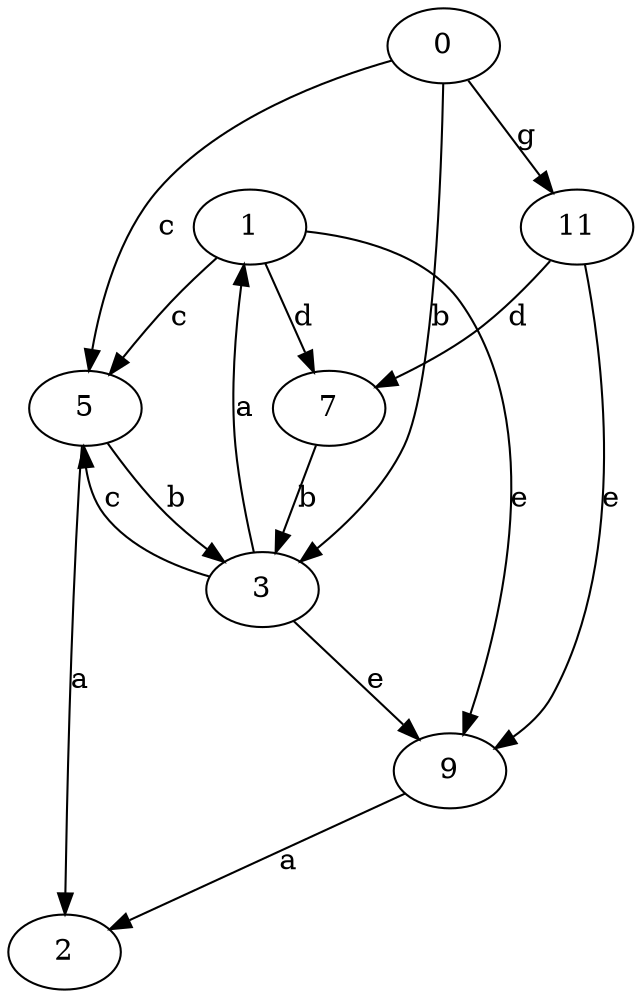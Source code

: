 strict digraph  {
1;
2;
3;
5;
0;
7;
9;
11;
1 -> 5  [label=c];
1 -> 7  [label=d];
1 -> 9  [label=e];
3 -> 1  [label=a];
3 -> 5  [label=c];
3 -> 9  [label=e];
5 -> 2  [label=a];
5 -> 3  [label=b];
0 -> 3  [label=b];
0 -> 5  [label=c];
0 -> 11  [label=g];
7 -> 3  [label=b];
9 -> 2  [label=a];
11 -> 7  [label=d];
11 -> 9  [label=e];
}
